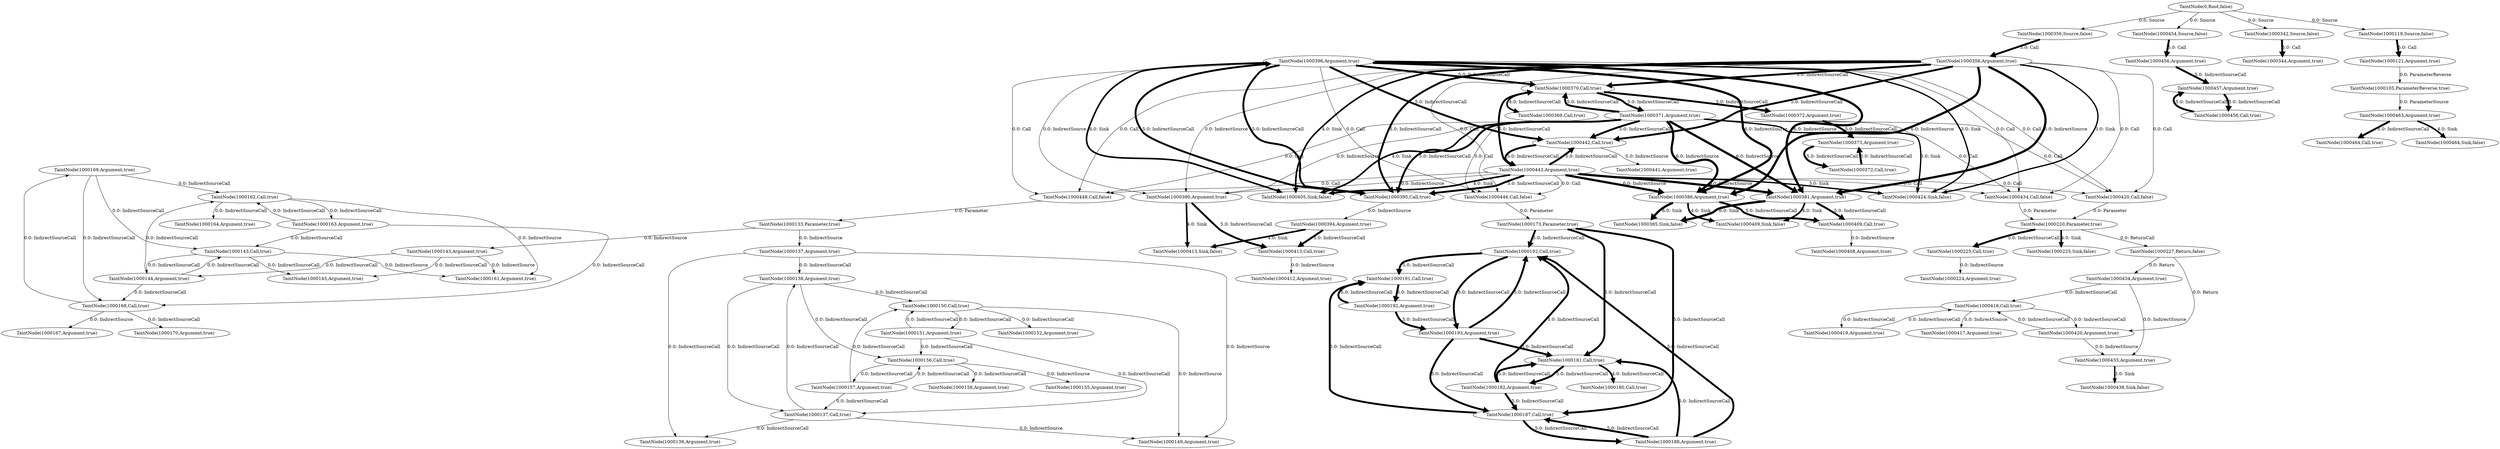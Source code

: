 digraph TaintDot {
	"TaintNode(1000169,Argument,true)" -> "TaintNode(1000162,Call,true)" [label = "0.0: IndirectSourceCall", penwidth = 1.0]
	"TaintNode(1000192,Call,true)" -> "TaintNode(1000191,Call,true)" [label = "5.0: IndirectSourceCall", penwidth = 6.0]
	"TaintNode(1000396,Argument,true)" -> "TaintNode(1000405,Sink,false)" [label = "4.0: Sink", penwidth = 5.0]
	"TaintNode(1000192,Argument,true)" -> "TaintNode(1000193,Argument,true)" [label = "5.0: IndirectSourceCall", penwidth = 6.0]
	"TaintNode(1000370,Call,true)" -> "TaintNode(1000371,Argument,true)" [label = "5.0: IndirectSourceCall", penwidth = 6.0]
	"TaintNode(1000227,Return,false)" -> "TaintNode(1000434,Argument,true)" [label = "0.0: Return", penwidth = 1.0]
	"TaintNode(1000371,Argument,true)" -> "TaintNode(1000370,Call,true)" [label = "5.0: IndirectSourceCall", penwidth = 6.0]
	"TaintNode(1000434,Call,false)" -> "TaintNode(1000220,Parameter,true)" [label = "0.0: Parameter", penwidth = 1.0]
	"TaintNode(1000182,Argument,true)" -> "TaintNode(1000192,Call,true)" [label = "5.0: IndirectSourceCall", penwidth = 6.0]
	"TaintNode(1000409,Call,true)" -> "TaintNode(1000408,Argument,true)" [label = "0.0: IndirectSource", penwidth = 1.0]
	"TaintNode(1000144,Argument,true)" -> "TaintNode(1000162,Call,true)" [label = "0.0: IndirectSourceCall", penwidth = 1.0]
	"TaintNode(1000173,Parameter,true)" -> "TaintNode(1000187,Call,true)" [label = "5.0: IndirectSourceCall", penwidth = 6.0]
	"TaintNode(1000144,Argument,true)" -> "TaintNode(1000143,Call,true)" [label = "0.0: IndirectSourceCall", penwidth = 1.0]
	"TaintNode(1000193,Argument,true)" -> "TaintNode(1000181,Call,true)" [label = "5.0: IndirectSourceCall", penwidth = 6.0]
	"TaintNode(1000443,Argument,true)" -> "TaintNode(1000405,Sink,false)" [label = "4.0: Sink", penwidth = 5.0]
	"TaintNode(1000187,Call,true)" -> "TaintNode(1000191,Call,true)" [label = "5.0: IndirectSourceCall", penwidth = 6.0]
	"TaintNode(1000396,Argument,true)" -> "TaintNode(1000381,Argument,true)" [label = "6.0: IndirectSource", penwidth = 7.0]
	"TaintNode(1000150,Call,true)" -> "TaintNode(1000152,Argument,true)" [label = "0.0: IndirectSourceCall", penwidth = 1.0]
	"TaintNode(1000448,Call,false)" -> "TaintNode(1000133,Parameter,true)" [label = "0.0: Parameter", penwidth = 1.0]
	"TaintNode(1000358,Argument,true)" -> "TaintNode(1000390,Argument,true)" [label = "0.0: IndirectSource", penwidth = 1.0]
	"TaintNode(1000358,Argument,true)" -> "TaintNode(1000420,Call,false)" [label = "0.0: Call", penwidth = 1.0]
	"TaintNode(1000386,Argument,true)" -> "TaintNode(1000385,Sink,false)" [label = "6.0: Sink", penwidth = 7.0]
	"TaintNode(1000137,Call,true)" -> "TaintNode(1000139,Argument,true)" [label = "0.0: IndirectSourceCall", penwidth = 1.0]
	"TaintNode(1000138,Argument,true)" -> "TaintNode(1000137,Call,true)" [label = "0.0: IndirectSourceCall", penwidth = 1.0]
	"TaintNode(1000454,Source,false)" -> "TaintNode(1000456,Argument,true)" [label = "5.0: Call", penwidth = 6.0]
	"TaintNode(1000138,Argument,true)" -> "TaintNode(1000156,Call,true)" [label = "0.0: IndirectSourceCall", penwidth = 1.0]
	"TaintNode(1000188,Argument,true)" -> "TaintNode(1000192,Call,true)" [label = "5.0: IndirectSourceCall", penwidth = 6.0]
	"TaintNode(0,Root,false)" -> "TaintNode(1000356,Source,false)" [label = "0.0: Source", penwidth = 1.0]
	"TaintNode(1000395,Call,true)" -> "TaintNode(1000396,Argument,true)" [label = "5.0: IndirectSourceCall", penwidth = 6.0]
	"TaintNode(1000434,Argument,true)" -> "TaintNode(1000418,Call,true)" [label = "0.0: IndirectSourceCall", penwidth = 1.0]
	"TaintNode(1000143,Call,true)" -> "TaintNode(1000161,Argument,true)" [label = "0.0: IndirectSource", penwidth = 1.0]
	"TaintNode(1000173,Parameter,true)" -> "TaintNode(1000181,Call,true)" [label = "5.0: IndirectSourceCall", penwidth = 6.0]
	"TaintNode(1000396,Argument,true)" -> "TaintNode(1000395,Call,true)" [label = "5.0: IndirectSourceCall", penwidth = 6.0]
	"TaintNode(1000396,Argument,true)" -> "TaintNode(1000370,Call,true)" [label = "5.0: IndirectSourceCall", penwidth = 6.0]
	"TaintNode(0,Root,false)" -> "TaintNode(1000342,Source,false)" [label = "0.0: Source", penwidth = 1.0]
	"TaintNode(1000156,Call,true)" -> "TaintNode(1000155,Argument,true)" [label = "0.0: IndirectSource", penwidth = 1.0]
	"TaintNode(1000434,Argument,true)" -> "TaintNode(1000433,Argument,true)" [label = "0.0: IndirectSource", penwidth = 1.0]
	"TaintNode(1000358,Argument,true)" -> "TaintNode(1000381,Argument,true)" [label = "6.0: IndirectSource", penwidth = 7.0]
	"TaintNode(1000358,Argument,true)" -> "TaintNode(1000395,Call,true)" [label = "5.0: IndirectSourceCall", penwidth = 6.0]
	"TaintNode(1000182,Argument,true)" -> "TaintNode(1000187,Call,true)" [label = "5.0: IndirectSourceCall", penwidth = 6.0]
	"TaintNode(1000371,Argument,true)" -> "TaintNode(1000448,Call,false)" [label = "0.0: Call", penwidth = 1.0]
	"TaintNode(1000157,Argument,true)" -> "TaintNode(1000156,Call,true)" [label = "0.0: IndirectSourceCall", penwidth = 1.0]
	"TaintNode(1000396,Argument,true)" -> "TaintNode(1000420,Call,false)" [label = "0.0: Call", penwidth = 1.0]
	"TaintNode(1000173,Parameter,true)" -> "TaintNode(1000192,Call,true)" [label = "5.0: IndirectSourceCall", penwidth = 6.0]
	"TaintNode(1000358,Argument,true)" -> "TaintNode(1000386,Argument,true)" [label = "6.0: IndirectSource", penwidth = 7.0]
	"TaintNode(1000121,Argument,true)" -> "TaintNode(1000105,ParameterReverse,true)" [label = "0.0: ParameterReverse", penwidth = 1.0]
	"TaintNode(1000342,Source,false)" -> "TaintNode(1000344,Argument,true)" [label = "5.0: Call", penwidth = 6.0]
	"TaintNode(1000396,Argument,true)" -> "TaintNode(1000448,Call,false)" [label = "0.0: Call", penwidth = 1.0]
	"TaintNode(1000419,Argument,true)" -> "TaintNode(1000418,Call,true)" [label = "0.0: IndirectSourceCall", penwidth = 1.0]
	"TaintNode(1000356,Source,false)" -> "TaintNode(1000358,Argument,true)" [label = "5.0: Call", penwidth = 6.0]
	"TaintNode(1000137,Argument,true)" -> "TaintNode(1000139,Argument,true)" [label = "0.0: IndirectSourceCall", penwidth = 1.0]
	"TaintNode(1000156,Call,true)" -> "TaintNode(1000158,Argument,true)" [label = "0.0: IndirectSourceCall", penwidth = 1.0]
	"TaintNode(1000163,Argument,true)" -> "TaintNode(1000168,Call,true)" [label = "0.0: IndirectSourceCall", penwidth = 1.0]
	"TaintNode(1000456,Call,true)" -> "TaintNode(1000457,Argument,true)" [label = "5.0: IndirectSourceCall", penwidth = 6.0]
	"TaintNode(1000138,Argument,true)" -> "TaintNode(1000150,Call,true)" [label = "0.0: IndirectSourceCall", penwidth = 1.0]
	"TaintNode(1000443,Argument,true)" -> "TaintNode(1000386,Argument,true)" [label = "6.0: IndirectSource", penwidth = 7.0]
	"TaintNode(1000418,Call,true)" -> "TaintNode(1000417,Argument,true)" [label = "0.0: IndirectSource", penwidth = 1.0]
	"TaintNode(1000220,Parameter,true)" -> "TaintNode(1000225,Call,true)" [label = "5.0: IndirectSourceCall", penwidth = 6.0]
	"TaintNode(1000162,Call,true)" -> "TaintNode(1000163,Argument,true)" [label = "0.0: IndirectSourceCall", penwidth = 1.0]
	"TaintNode(1000413,Call,true)" -> "TaintNode(1000412,Argument,true)" [label = "0.0: IndirectSource", penwidth = 1.0]
	"TaintNode(1000442,Call,true)" -> "TaintNode(1000443,Argument,true)" [label = "5.0: IndirectSourceCall", penwidth = 6.0]
	"TaintNode(1000443,Argument,true)" -> "TaintNode(1000424,Sink,false)" [label = "3.0: Sink", penwidth = 4.0]
	"TaintNode(1000168,Call,true)" -> "TaintNode(1000167,Argument,true)" [label = "0.0: IndirectSource", penwidth = 1.0]
	"TaintNode(1000168,Call,true)" -> "TaintNode(1000170,Argument,true)" [label = "0.0: IndirectSourceCall", penwidth = 1.0]
	"TaintNode(1000420,Call,false)" -> "TaintNode(1000220,Parameter,true)" [label = "0.0: Parameter", penwidth = 1.0]
	"TaintNode(1000192,Argument,true)" -> "TaintNode(1000191,Call,true)" [label = "5.0: IndirectSourceCall", penwidth = 6.0]
	"TaintNode(1000169,Argument,true)" -> "TaintNode(1000168,Call,true)" [label = "0.0: IndirectSourceCall", penwidth = 1.0]
	"TaintNode(1000227,Return,false)" -> "TaintNode(1000420,Argument,true)" [label = "0.0: Return", penwidth = 1.0]
	"TaintNode(1000396,Argument,true)" -> "TaintNode(1000386,Argument,true)" [label = "6.0: IndirectSource", penwidth = 7.0]
	"TaintNode(1000443,Argument,true)" -> "TaintNode(1000395,Call,true)" [label = "5.0: IndirectSourceCall", penwidth = 6.0]
	"TaintNode(0,Root,false)" -> "TaintNode(1000454,Source,false)" [label = "0.0: Source", penwidth = 1.0]
	"TaintNode(1000394,Argument,true)" -> "TaintNode(1000413,Sink,false)" [label = "4.0: Sink", penwidth = 5.0]
	"TaintNode(1000371,Argument,true)" -> "TaintNode(1000381,Argument,true)" [label = "6.0: IndirectSource", penwidth = 7.0]
	"TaintNode(1000143,Argument,true)" -> "TaintNode(1000145,Argument,true)" [label = "0.0: IndirectSourceCall", penwidth = 1.0]
	"TaintNode(1000168,Call,true)" -> "TaintNode(1000169,Argument,true)" [label = "0.0: IndirectSourceCall", penwidth = 1.0]
	"TaintNode(1000372,Call,true)" -> "TaintNode(1000373,Argument,true)" [label = "5.0: IndirectSourceCall", penwidth = 6.0]
	"TaintNode(1000193,Argument,true)" -> "TaintNode(1000187,Call,true)" [label = "5.0: IndirectSourceCall", penwidth = 6.0]
	"TaintNode(1000137,Call,true)" -> "TaintNode(1000149,Argument,true)" [label = "0.0: IndirectSource", penwidth = 1.0]
	"TaintNode(1000358,Argument,true)" -> "TaintNode(1000370,Call,true)" [label = "5.0: IndirectSourceCall", penwidth = 6.0]
	"TaintNode(1000193,Argument,true)" -> "TaintNode(1000192,Call,true)" [label = "5.0: IndirectSourceCall", penwidth = 6.0]
	"TaintNode(1000381,Argument,true)" -> "TaintNode(1000385,Sink,false)" [label = "6.0: Sink", penwidth = 7.0]
	"TaintNode(1000443,Argument,true)" -> "TaintNode(1000370,Call,true)" [label = "5.0: IndirectSourceCall", penwidth = 6.0]
	"TaintNode(1000157,Argument,true)" -> "TaintNode(1000137,Call,true)" [label = "0.0: IndirectSourceCall", penwidth = 1.0]
	"TaintNode(1000163,Argument,true)" -> "TaintNode(1000143,Call,true)" [label = "0.0: IndirectSourceCall", penwidth = 1.0]
	"TaintNode(1000192,Call,true)" -> "TaintNode(1000193,Argument,true)" [label = "5.0: IndirectSourceCall", penwidth = 6.0]
	"TaintNode(1000371,Argument,true)" -> "TaintNode(1000446,Call,false)" [label = "0.0: Call", penwidth = 1.0]
	"TaintNode(1000169,Argument,true)" -> "TaintNode(1000143,Call,true)" [label = "0.0: IndirectSourceCall", penwidth = 1.0]
	"TaintNode(1000443,Argument,true)" -> "TaintNode(1000448,Call,false)" [label = "0.0: Call", penwidth = 1.0]
	"TaintNode(1000163,Argument,true)" -> "TaintNode(1000162,Call,true)" [label = "0.0: IndirectSourceCall", penwidth = 1.0]
	"TaintNode(1000370,Call,true)" -> "TaintNode(1000372,Argument,true)" [label = "5.0: IndirectSourceCall", penwidth = 6.0]
	"TaintNode(1000150,Call,true)" -> "TaintNode(1000149,Argument,true)" [label = "0.0: IndirectSource", penwidth = 1.0]
	"TaintNode(1000381,Argument,true)" -> "TaintNode(1000409,Call,true)" [label = "5.0: IndirectSourceCall", penwidth = 6.0]
	"TaintNode(1000386,Argument,true)" -> "TaintNode(1000409,Sink,false)" [label = "4.0: Sink", penwidth = 5.0]
	"TaintNode(1000151,Argument,true)" -> "TaintNode(1000150,Call,true)" [label = "0.0: IndirectSourceCall", penwidth = 1.0]
	"TaintNode(1000371,Argument,true)" -> "TaintNode(1000442,Call,true)" [label = "5.0: IndirectSourceCall", penwidth = 6.0]
	"TaintNode(1000188,Argument,true)" -> "TaintNode(1000187,Call,true)" [label = "5.0: IndirectSourceCall", penwidth = 6.0]
	"TaintNode(1000396,Argument,true)" -> "TaintNode(1000442,Call,true)" [label = "5.0: IndirectSourceCall", penwidth = 6.0]
	"TaintNode(1000371,Argument,true)" -> "TaintNode(1000405,Sink,false)" [label = "4.0: Sink", penwidth = 5.0]
	"TaintNode(1000157,Argument,true)" -> "TaintNode(1000150,Call,true)" [label = "0.0: IndirectSourceCall", penwidth = 1.0]
	"TaintNode(1000162,Call,true)" -> "TaintNode(1000164,Argument,true)" [label = "0.0: IndirectSourceCall", penwidth = 1.0]
	"TaintNode(1000371,Argument,true)" -> "TaintNode(1000390,Argument,true)" [label = "0.0: IndirectSource", penwidth = 1.0]
	"TaintNode(1000181,Call,true)" -> "TaintNode(1000180,Call,true)" [label = "4.0: IndirectSourceCall", penwidth = 5.0]
	"TaintNode(1000119,Source,false)" -> "TaintNode(1000121,Argument,true)" [label = "5.0: Call", penwidth = 6.0]
	"TaintNode(1000151,Argument,true)" -> "TaintNode(1000156,Call,true)" [label = "0.0: IndirectSourceCall", penwidth = 1.0]
	"TaintNode(1000220,Parameter,true)" -> "TaintNode(1000225,Sink,false)" [label = "4.0: Sink", penwidth = 5.0]
	"TaintNode(1000457,Argument,true)" -> "TaintNode(1000456,Call,true)" [label = "5.0: IndirectSourceCall", penwidth = 6.0]
	"TaintNode(1000446,Call,false)" -> "TaintNode(1000173,Parameter,true)" [label = "0.0: Parameter", penwidth = 1.0]
	"TaintNode(1000396,Argument,true)" -> "TaintNode(1000434,Call,false)" [label = "0.0: Call", penwidth = 1.0]
	"TaintNode(1000396,Argument,true)" -> "TaintNode(1000424,Sink,false)" [label = "3.0: Sink", penwidth = 4.0]
	"TaintNode(1000182,Argument,true)" -> "TaintNode(1000181,Call,true)" [label = "5.0: IndirectSourceCall", penwidth = 6.0]
	"TaintNode(1000151,Argument,true)" -> "TaintNode(1000137,Call,true)" [label = "0.0: IndirectSourceCall", penwidth = 1.0]
	"TaintNode(1000443,Argument,true)" -> "TaintNode(1000390,Argument,true)" [label = "0.0: IndirectSource", penwidth = 1.0]
	"TaintNode(1000390,Argument,true)" -> "TaintNode(1000413,Call,true)" [label = "5.0: IndirectSourceCall", penwidth = 6.0]
	"TaintNode(1000456,Argument,true)" -> "TaintNode(1000457,Argument,true)" [label = "5.0: IndirectSourceCall", penwidth = 6.0]
	"TaintNode(1000373,Argument,true)" -> "TaintNode(1000372,Call,true)" [label = "5.0: IndirectSourceCall", penwidth = 6.0]
	"TaintNode(1000396,Argument,true)" -> "TaintNode(1000390,Argument,true)" [label = "0.0: IndirectSource", penwidth = 1.0]
	"TaintNode(1000358,Argument,true)" -> "TaintNode(1000434,Call,false)" [label = "0.0: Call", penwidth = 1.0]
	"TaintNode(1000396,Argument,true)" -> "TaintNode(1000446,Call,false)" [label = "0.0: Call", penwidth = 1.0]
	"TaintNode(1000371,Argument,true)" -> "TaintNode(1000424,Sink,false)" [label = "3.0: Sink", penwidth = 4.0]
	"TaintNode(1000420,Argument,true)" -> "TaintNode(1000433,Argument,true)" [label = "0.0: IndirectSource", penwidth = 1.0]
	"TaintNode(1000463,Argument,true)" -> "TaintNode(1000464,Call,true)" [label = "5.0: IndirectSourceCall", penwidth = 6.0]
	"TaintNode(1000433,Argument,true)" -> "TaintNode(1000438,Sink,false)" [label = "3.0: Sink", penwidth = 4.0]
	"TaintNode(1000443,Argument,true)" -> "TaintNode(1000446,Call,false)" [label = "0.0: Call", penwidth = 1.0]
	"TaintNode(1000371,Argument,true)" -> "TaintNode(1000420,Call,false)" [label = "0.0: Call", penwidth = 1.0]
	"TaintNode(1000150,Call,true)" -> "TaintNode(1000151,Argument,true)" [label = "0.0: IndirectSourceCall", penwidth = 1.0]
	"TaintNode(1000358,Argument,true)" -> "TaintNode(1000424,Sink,false)" [label = "3.0: Sink", penwidth = 4.0]
	"TaintNode(1000162,Call,true)" -> "TaintNode(1000161,Argument,true)" [label = "0.0: IndirectSource", penwidth = 1.0]
	"TaintNode(1000358,Argument,true)" -> "TaintNode(1000448,Call,false)" [label = "0.0: Call", penwidth = 1.0]
	"TaintNode(1000443,Argument,true)" -> "TaintNode(1000442,Call,true)" [label = "5.0: IndirectSourceCall", penwidth = 6.0]
	"TaintNode(1000443,Argument,true)" -> "TaintNode(1000381,Argument,true)" [label = "6.0: IndirectSource", penwidth = 7.0]
	"TaintNode(1000463,Argument,true)" -> "TaintNode(1000464,Sink,false)" [label = "4.0: Sink", penwidth = 5.0]
	"TaintNode(1000144,Argument,true)" -> "TaintNode(1000168,Call,true)" [label = "0.0: IndirectSourceCall", penwidth = 1.0]
	"TaintNode(1000137,Argument,true)" -> "TaintNode(1000138,Argument,true)" [label = "0.0: IndirectSourceCall", penwidth = 1.0]
	"TaintNode(0,Root,false)" -> "TaintNode(1000119,Source,false)" [label = "0.0: Source", penwidth = 1.0]
	"TaintNode(1000395,Call,true)" -> "TaintNode(1000394,Argument,true)" [label = "0.0: IndirectSource", penwidth = 1.0]
	"TaintNode(1000386,Argument,true)" -> "TaintNode(1000409,Call,true)" [label = "5.0: IndirectSourceCall", penwidth = 6.0]
	"TaintNode(1000381,Argument,true)" -> "TaintNode(1000409,Sink,false)" [label = "4.0: Sink", penwidth = 5.0]
	"TaintNode(1000133,Parameter,true)" -> "TaintNode(1000143,Argument,true)" [label = "0.0: IndirectSource", penwidth = 1.0]
	"TaintNode(1000442,Call,true)" -> "TaintNode(1000441,Argument,true)" [label = "0.0: IndirectSource", penwidth = 1.0]
	"TaintNode(1000420,Argument,true)" -> "TaintNode(1000418,Call,true)" [label = "0.0: IndirectSourceCall", penwidth = 1.0]
	"TaintNode(1000225,Call,true)" -> "TaintNode(1000224,Argument,true)" [label = "0.0: IndirectSource", penwidth = 1.0]
	"TaintNode(1000143,Call,true)" -> "TaintNode(1000145,Argument,true)" [label = "0.0: IndirectSourceCall", penwidth = 1.0]
	"TaintNode(1000220,Parameter,true)" -> "TaintNode(1000227,Return,false)" [label = "0.0: ReturnCall", penwidth = 1.0]
	"TaintNode(1000188,Argument,true)" -> "TaintNode(1000181,Call,true)" [label = "5.0: IndirectSourceCall", penwidth = 6.0]
	"TaintNode(1000418,Call,true)" -> "TaintNode(1000420,Argument,true)" [label = "0.0: IndirectSourceCall", penwidth = 1.0]
	"TaintNode(1000372,Argument,true)" -> "TaintNode(1000373,Argument,true)" [label = "5.0: IndirectSourceCall", penwidth = 6.0]
	"TaintNode(1000371,Argument,true)" -> "TaintNode(1000386,Argument,true)" [label = "6.0: IndirectSource", penwidth = 7.0]
	"TaintNode(1000418,Call,true)" -> "TaintNode(1000419,Argument,true)" [label = "0.0: IndirectSourceCall", penwidth = 1.0]
	"TaintNode(1000443,Argument,true)" -> "TaintNode(1000434,Call,false)" [label = "0.0: Call", penwidth = 1.0]
	"TaintNode(1000371,Argument,true)" -> "TaintNode(1000434,Call,false)" [label = "0.0: Call", penwidth = 1.0]
	"TaintNode(1000394,Argument,true)" -> "TaintNode(1000413,Call,true)" [label = "5.0: IndirectSourceCall", penwidth = 6.0]
	"TaintNode(1000137,Call,true)" -> "TaintNode(1000138,Argument,true)" [label = "0.0: IndirectSourceCall", penwidth = 1.0]
	"TaintNode(1000390,Argument,true)" -> "TaintNode(1000413,Sink,false)" [label = "4.0: Sink", penwidth = 5.0]
	"TaintNode(1000187,Call,true)" -> "TaintNode(1000188,Argument,true)" [label = "5.0: IndirectSourceCall", penwidth = 6.0]
	"TaintNode(1000191,Call,true)" -> "TaintNode(1000192,Argument,true)" [label = "5.0: IndirectSourceCall", penwidth = 6.0]
	"TaintNode(1000358,Argument,true)" -> "TaintNode(1000442,Call,true)" [label = "5.0: IndirectSourceCall", penwidth = 6.0]
	"TaintNode(1000143,Argument,true)" -> "TaintNode(1000161,Argument,true)" [label = "0.0: IndirectSource", penwidth = 1.0]
	"TaintNode(1000358,Argument,true)" -> "TaintNode(1000405,Sink,false)" [label = "4.0: Sink", penwidth = 5.0]
	"TaintNode(1000443,Argument,true)" -> "TaintNode(1000420,Call,false)" [label = "0.0: Call", penwidth = 1.0]
	"TaintNode(1000156,Call,true)" -> "TaintNode(1000157,Argument,true)" [label = "0.0: IndirectSourceCall", penwidth = 1.0]
	"TaintNode(1000143,Call,true)" -> "TaintNode(1000144,Argument,true)" [label = "0.0: IndirectSourceCall", penwidth = 1.0]
	"TaintNode(1000371,Argument,true)" -> "TaintNode(1000395,Call,true)" [label = "5.0: IndirectSourceCall", penwidth = 6.0]
	"TaintNode(1000370,Call,true)" -> "TaintNode(1000369,Call,true)" [label = "4.0: IndirectSourceCall", penwidth = 5.0]
	"TaintNode(1000137,Argument,true)" -> "TaintNode(1000149,Argument,true)" [label = "0.0: IndirectSource", penwidth = 1.0]
	"TaintNode(1000181,Call,true)" -> "TaintNode(1000182,Argument,true)" [label = "5.0: IndirectSourceCall", penwidth = 6.0]
	"TaintNode(1000358,Argument,true)" -> "TaintNode(1000446,Call,false)" [label = "0.0: Call", penwidth = 1.0]
	"TaintNode(1000143,Argument,true)" -> "TaintNode(1000144,Argument,true)" [label = "0.0: IndirectSourceCall", penwidth = 1.0]
	"TaintNode(1000105,ParameterReverse,true)" -> "TaintNode(1000463,Argument,true)" [label = "0.0: ParameterSource", penwidth = 1.0]
	"TaintNode(1000133,Parameter,true)" -> "TaintNode(1000137,Argument,true)" [label = "0.0: IndirectSource", penwidth = 1.0]
}
